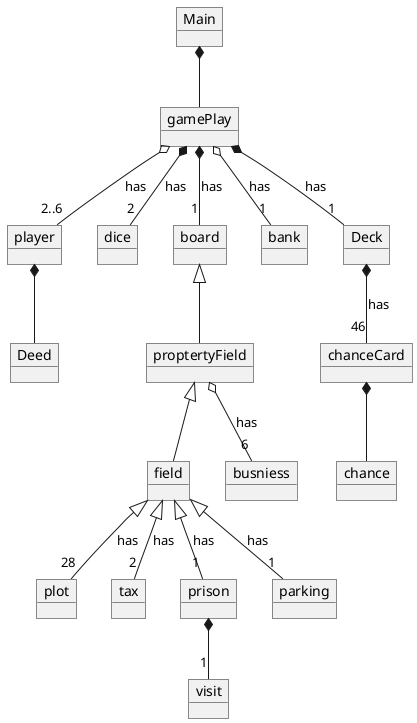 @startuml

object Main
object gamePlay
object player
object dice
object board
object field
object chanceCard
object bank
object chance
object busniess
object plot
object tax
object prison
object visit
object Deck
object parking
object proptertyField
object Deed

Main *-- gamePlay
gamePlay o-- "2..6" player: has
proptertyField <|-- field
prison *-- "1" visit
gamePlay *-- "2" dice: has
proptertyField o--"6" busniess: has
field <|-- "1" prison: has
field <|-- "2" tax: has
field <|-- "1" parking: has
field <|-- "28" plot: has
gamePlay o-- "1" bank: has
gamePlay *-- "1" board: has
gamePlay *-- "1" Deck: has
Deck *-- "46" chanceCard: has
chanceCard *-- chance
board <|-- proptertyField
player *-- Deed

@enduml